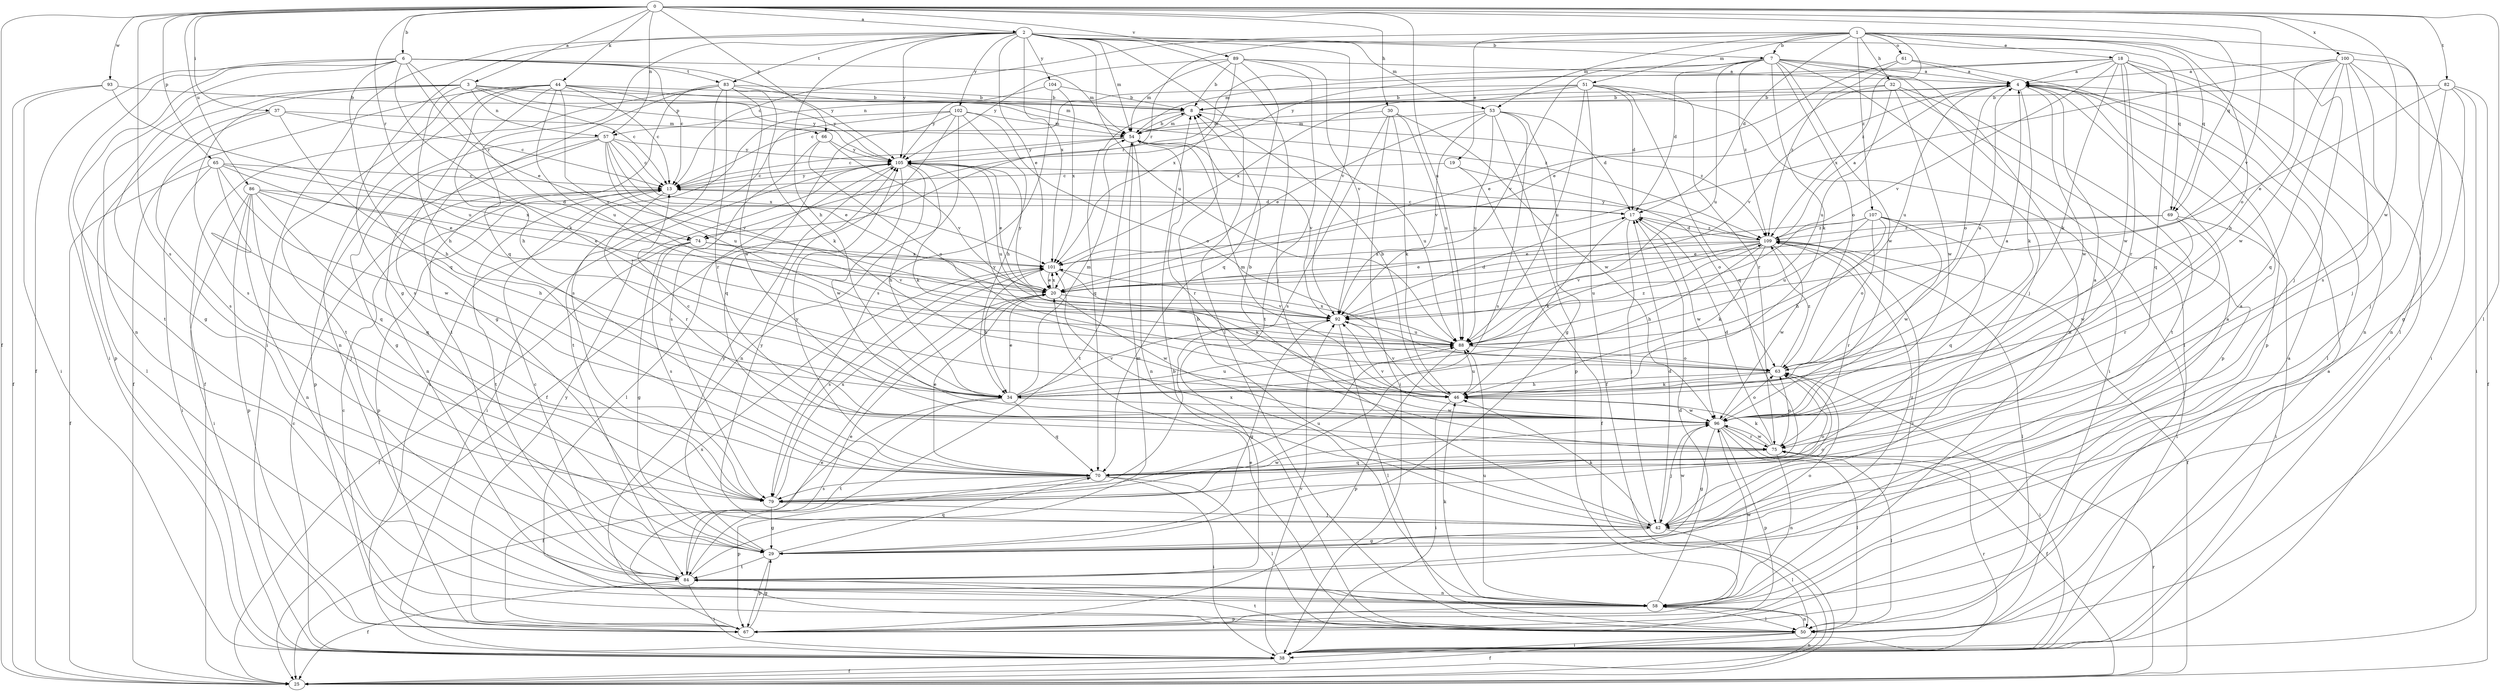 strict digraph  {
0;
1;
2;
3;
4;
6;
7;
8;
13;
17;
18;
19;
20;
25;
29;
30;
32;
34;
37;
38;
42;
44;
46;
50;
51;
53;
54;
57;
58;
61;
63;
65;
66;
67;
69;
70;
74;
75;
79;
82;
83;
84;
86;
88;
89;
92;
93;
96;
100;
101;
102;
104;
105;
107;
109;
0 -> 2  [label=a];
0 -> 3  [label=a];
0 -> 6  [label=b];
0 -> 25  [label=f];
0 -> 30  [label=h];
0 -> 37  [label=i];
0 -> 44  [label=k];
0 -> 50  [label=l];
0 -> 57  [label=n];
0 -> 65  [label=p];
0 -> 66  [label=p];
0 -> 69  [label=q];
0 -> 74  [label=r];
0 -> 79  [label=s];
0 -> 82  [label=t];
0 -> 86  [label=u];
0 -> 88  [label=u];
0 -> 89  [label=v];
0 -> 92  [label=v];
0 -> 93  [label=w];
0 -> 96  [label=w];
0 -> 100  [label=x];
1 -> 7  [label=b];
1 -> 13  [label=c];
1 -> 17  [label=d];
1 -> 18  [label=e];
1 -> 19  [label=e];
1 -> 32  [label=h];
1 -> 42  [label=j];
1 -> 50  [label=l];
1 -> 51  [label=m];
1 -> 53  [label=m];
1 -> 61  [label=o];
1 -> 63  [label=o];
1 -> 69  [label=q];
1 -> 74  [label=r];
1 -> 107  [label=z];
1 -> 109  [label=z];
2 -> 7  [label=b];
2 -> 20  [label=e];
2 -> 29  [label=g];
2 -> 34  [label=h];
2 -> 38  [label=i];
2 -> 42  [label=j];
2 -> 50  [label=l];
2 -> 53  [label=m];
2 -> 54  [label=m];
2 -> 69  [label=q];
2 -> 70  [label=q];
2 -> 83  [label=t];
2 -> 88  [label=u];
2 -> 92  [label=v];
2 -> 101  [label=x];
2 -> 102  [label=y];
2 -> 104  [label=y];
2 -> 105  [label=y];
3 -> 8  [label=b];
3 -> 13  [label=c];
3 -> 29  [label=g];
3 -> 34  [label=h];
3 -> 57  [label=n];
3 -> 66  [label=p];
3 -> 67  [label=p];
3 -> 79  [label=s];
3 -> 105  [label=y];
4 -> 8  [label=b];
4 -> 46  [label=k];
4 -> 50  [label=l];
4 -> 57  [label=n];
4 -> 63  [label=o];
4 -> 88  [label=u];
4 -> 92  [label=v];
4 -> 96  [label=w];
6 -> 13  [label=c];
6 -> 20  [label=e];
6 -> 25  [label=f];
6 -> 38  [label=i];
6 -> 46  [label=k];
6 -> 54  [label=m];
6 -> 58  [label=n];
6 -> 70  [label=q];
6 -> 74  [label=r];
6 -> 83  [label=t];
6 -> 84  [label=t];
6 -> 105  [label=y];
7 -> 4  [label=a];
7 -> 17  [label=d];
7 -> 42  [label=j];
7 -> 46  [label=k];
7 -> 50  [label=l];
7 -> 58  [label=n];
7 -> 63  [label=o];
7 -> 74  [label=r];
7 -> 88  [label=u];
7 -> 92  [label=v];
7 -> 96  [label=w];
7 -> 109  [label=z];
8 -> 54  [label=m];
8 -> 70  [label=q];
8 -> 109  [label=z];
13 -> 17  [label=d];
13 -> 67  [label=p];
13 -> 75  [label=r];
13 -> 84  [label=t];
13 -> 105  [label=y];
17 -> 13  [label=c];
17 -> 42  [label=j];
17 -> 46  [label=k];
17 -> 96  [label=w];
17 -> 109  [label=z];
18 -> 4  [label=a];
18 -> 38  [label=i];
18 -> 46  [label=k];
18 -> 54  [label=m];
18 -> 58  [label=n];
18 -> 70  [label=q];
18 -> 75  [label=r];
18 -> 92  [label=v];
18 -> 96  [label=w];
18 -> 105  [label=y];
19 -> 13  [label=c];
19 -> 25  [label=f];
19 -> 63  [label=o];
20 -> 92  [label=v];
20 -> 96  [label=w];
20 -> 101  [label=x];
20 -> 105  [label=y];
25 -> 58  [label=n];
25 -> 75  [label=r];
29 -> 4  [label=a];
29 -> 67  [label=p];
29 -> 70  [label=q];
29 -> 84  [label=t];
29 -> 105  [label=y];
29 -> 109  [label=z];
30 -> 38  [label=i];
30 -> 46  [label=k];
30 -> 54  [label=m];
30 -> 79  [label=s];
30 -> 88  [label=u];
30 -> 96  [label=w];
32 -> 8  [label=b];
32 -> 20  [label=e];
32 -> 67  [label=p];
32 -> 84  [label=t];
32 -> 88  [label=u];
32 -> 96  [label=w];
34 -> 4  [label=a];
34 -> 20  [label=e];
34 -> 25  [label=f];
34 -> 54  [label=m];
34 -> 70  [label=q];
34 -> 84  [label=t];
34 -> 88  [label=u];
34 -> 92  [label=v];
34 -> 96  [label=w];
37 -> 13  [label=c];
37 -> 34  [label=h];
37 -> 50  [label=l];
37 -> 54  [label=m];
37 -> 79  [label=s];
38 -> 4  [label=a];
38 -> 13  [label=c];
38 -> 25  [label=f];
38 -> 75  [label=r];
38 -> 92  [label=v];
42 -> 4  [label=a];
42 -> 8  [label=b];
42 -> 17  [label=d];
42 -> 29  [label=g];
42 -> 46  [label=k];
42 -> 50  [label=l];
42 -> 63  [label=o];
42 -> 96  [label=w];
42 -> 101  [label=x];
42 -> 105  [label=y];
44 -> 8  [label=b];
44 -> 13  [label=c];
44 -> 25  [label=f];
44 -> 34  [label=h];
44 -> 58  [label=n];
44 -> 79  [label=s];
44 -> 84  [label=t];
44 -> 88  [label=u];
44 -> 92  [label=v];
44 -> 105  [label=y];
44 -> 109  [label=z];
46 -> 8  [label=b];
46 -> 38  [label=i];
46 -> 54  [label=m];
46 -> 88  [label=u];
46 -> 92  [label=v];
46 -> 96  [label=w];
50 -> 8  [label=b];
50 -> 20  [label=e];
50 -> 25  [label=f];
50 -> 38  [label=i];
50 -> 58  [label=n];
50 -> 84  [label=t];
51 -> 8  [label=b];
51 -> 13  [label=c];
51 -> 17  [label=d];
51 -> 25  [label=f];
51 -> 38  [label=i];
51 -> 70  [label=q];
51 -> 75  [label=r];
51 -> 88  [label=u];
51 -> 101  [label=x];
53 -> 17  [label=d];
53 -> 20  [label=e];
53 -> 29  [label=g];
53 -> 54  [label=m];
53 -> 67  [label=p];
53 -> 79  [label=s];
53 -> 88  [label=u];
53 -> 92  [label=v];
54 -> 8  [label=b];
54 -> 13  [label=c];
54 -> 58  [label=n];
54 -> 75  [label=r];
54 -> 84  [label=t];
54 -> 88  [label=u];
54 -> 92  [label=v];
54 -> 105  [label=y];
57 -> 13  [label=c];
57 -> 20  [label=e];
57 -> 29  [label=g];
57 -> 58  [label=n];
57 -> 67  [label=p];
57 -> 88  [label=u];
57 -> 92  [label=v];
57 -> 101  [label=x];
57 -> 105  [label=y];
58 -> 17  [label=d];
58 -> 46  [label=k];
58 -> 50  [label=l];
58 -> 67  [label=p];
58 -> 88  [label=u];
58 -> 96  [label=w];
58 -> 109  [label=z];
61 -> 4  [label=a];
61 -> 20  [label=e];
61 -> 67  [label=p];
61 -> 109  [label=z];
63 -> 4  [label=a];
63 -> 34  [label=h];
63 -> 38  [label=i];
63 -> 46  [label=k];
63 -> 105  [label=y];
63 -> 109  [label=z];
65 -> 13  [label=c];
65 -> 20  [label=e];
65 -> 25  [label=f];
65 -> 38  [label=i];
65 -> 70  [label=q];
65 -> 96  [label=w];
65 -> 101  [label=x];
66 -> 63  [label=o];
66 -> 79  [label=s];
66 -> 92  [label=v];
66 -> 105  [label=y];
67 -> 4  [label=a];
67 -> 13  [label=c];
67 -> 20  [label=e];
67 -> 29  [label=g];
67 -> 101  [label=x];
67 -> 105  [label=y];
69 -> 20  [label=e];
69 -> 38  [label=i];
69 -> 75  [label=r];
69 -> 96  [label=w];
69 -> 109  [label=z];
70 -> 4  [label=a];
70 -> 20  [label=e];
70 -> 38  [label=i];
70 -> 50  [label=l];
70 -> 67  [label=p];
70 -> 79  [label=s];
70 -> 105  [label=y];
74 -> 25  [label=f];
74 -> 29  [label=g];
74 -> 79  [label=s];
74 -> 92  [label=v];
74 -> 101  [label=x];
75 -> 17  [label=d];
75 -> 46  [label=k];
75 -> 50  [label=l];
75 -> 58  [label=n];
75 -> 63  [label=o];
75 -> 70  [label=q];
75 -> 96  [label=w];
79 -> 29  [label=g];
79 -> 42  [label=j];
79 -> 63  [label=o];
79 -> 88  [label=u];
79 -> 96  [label=w];
79 -> 101  [label=x];
82 -> 8  [label=b];
82 -> 20  [label=e];
82 -> 25  [label=f];
82 -> 29  [label=g];
82 -> 38  [label=i];
82 -> 42  [label=j];
83 -> 8  [label=b];
83 -> 25  [label=f];
83 -> 29  [label=g];
83 -> 46  [label=k];
83 -> 54  [label=m];
83 -> 75  [label=r];
83 -> 79  [label=s];
83 -> 84  [label=t];
83 -> 96  [label=w];
84 -> 13  [label=c];
84 -> 20  [label=e];
84 -> 25  [label=f];
84 -> 38  [label=i];
84 -> 54  [label=m];
84 -> 58  [label=n];
84 -> 63  [label=o];
86 -> 17  [label=d];
86 -> 20  [label=e];
86 -> 34  [label=h];
86 -> 38  [label=i];
86 -> 42  [label=j];
86 -> 58  [label=n];
86 -> 67  [label=p];
86 -> 70  [label=q];
88 -> 63  [label=o];
88 -> 67  [label=p];
88 -> 101  [label=x];
88 -> 109  [label=z];
89 -> 4  [label=a];
89 -> 8  [label=b];
89 -> 54  [label=m];
89 -> 70  [label=q];
89 -> 84  [label=t];
89 -> 92  [label=v];
89 -> 101  [label=x];
89 -> 105  [label=y];
92 -> 17  [label=d];
92 -> 29  [label=g];
92 -> 50  [label=l];
92 -> 88  [label=u];
93 -> 8  [label=b];
93 -> 25  [label=f];
93 -> 38  [label=i];
93 -> 88  [label=u];
96 -> 8  [label=b];
96 -> 13  [label=c];
96 -> 25  [label=f];
96 -> 29  [label=g];
96 -> 42  [label=j];
96 -> 50  [label=l];
96 -> 63  [label=o];
96 -> 67  [label=p];
96 -> 75  [label=r];
96 -> 92  [label=v];
100 -> 4  [label=a];
100 -> 34  [label=h];
100 -> 38  [label=i];
100 -> 42  [label=j];
100 -> 58  [label=n];
100 -> 70  [label=q];
100 -> 79  [label=s];
100 -> 96  [label=w];
100 -> 101  [label=x];
101 -> 20  [label=e];
101 -> 34  [label=h];
101 -> 46  [label=k];
101 -> 79  [label=s];
102 -> 25  [label=f];
102 -> 34  [label=h];
102 -> 38  [label=i];
102 -> 54  [label=m];
102 -> 58  [label=n];
102 -> 63  [label=o];
102 -> 70  [label=q];
102 -> 84  [label=t];
104 -> 8  [label=b];
104 -> 79  [label=s];
104 -> 101  [label=x];
104 -> 105  [label=y];
105 -> 13  [label=c];
105 -> 20  [label=e];
105 -> 34  [label=h];
105 -> 38  [label=i];
105 -> 46  [label=k];
105 -> 50  [label=l];
105 -> 88  [label=u];
105 -> 96  [label=w];
107 -> 20  [label=e];
107 -> 34  [label=h];
107 -> 38  [label=i];
107 -> 63  [label=o];
107 -> 70  [label=q];
107 -> 88  [label=u];
107 -> 96  [label=w];
107 -> 109  [label=z];
109 -> 4  [label=a];
109 -> 17  [label=d];
109 -> 20  [label=e];
109 -> 25  [label=f];
109 -> 34  [label=h];
109 -> 46  [label=k];
109 -> 50  [label=l];
109 -> 75  [label=r];
109 -> 88  [label=u];
109 -> 92  [label=v];
109 -> 96  [label=w];
109 -> 101  [label=x];
109 -> 105  [label=y];
}
